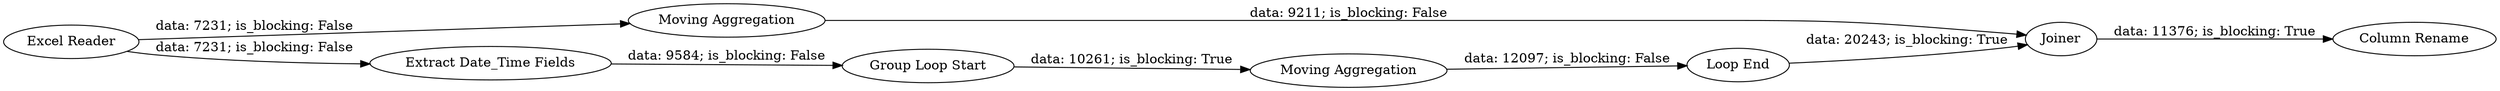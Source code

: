 digraph {
	"1837018561684027572_7" [label=Joiner]
	"1837018561684027572_4" [label="Group Loop Start"]
	"1837018561684027572_1" [label="Excel Reader"]
	"1837018561684027572_3" [label="Moving Aggregation"]
	"1837018561684027572_5" [label="Moving Aggregation"]
	"1837018561684027572_2" [label="Extract Date_Time Fields"]
	"1837018561684027572_6" [label="Loop End"]
	"1837018561684027572_8" [label="Column Rename"]
	"1837018561684027572_1" -> "1837018561684027572_2" [label="data: 7231; is_blocking: False"]
	"1837018561684027572_2" -> "1837018561684027572_4" [label="data: 9584; is_blocking: False"]
	"1837018561684027572_5" -> "1837018561684027572_6" [label="data: 12097; is_blocking: False"]
	"1837018561684027572_1" -> "1837018561684027572_3" [label="data: 7231; is_blocking: False"]
	"1837018561684027572_7" -> "1837018561684027572_8" [label="data: 11376; is_blocking: True"]
	"1837018561684027572_4" -> "1837018561684027572_5" [label="data: 10261; is_blocking: True"]
	"1837018561684027572_3" -> "1837018561684027572_7" [label="data: 9211; is_blocking: False"]
	"1837018561684027572_6" -> "1837018561684027572_7" [label="data: 20243; is_blocking: True"]
	rankdir=LR
}
